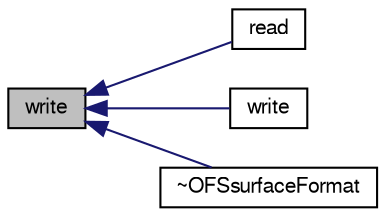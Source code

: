 digraph "write"
{
  bgcolor="transparent";
  edge [fontname="FreeSans",fontsize="10",labelfontname="FreeSans",labelfontsize="10"];
  node [fontname="FreeSans",fontsize="10",shape=record];
  rankdir="LR";
  Node383 [label="write",height=0.2,width=0.4,color="black", fillcolor="grey75", style="filled", fontcolor="black"];
  Node383 -> Node384 [dir="back",color="midnightblue",fontsize="10",style="solid",fontname="FreeSans"];
  Node384 [label="read",height=0.2,width=0.4,color="black",URL="$a29618.html#a24d92b5c3f729a8dd4695ed2225ad690",tooltip="Read UnsortedMeshedSurface. "];
  Node383 -> Node385 [dir="back",color="midnightblue",fontsize="10",style="solid",fontname="FreeSans"];
  Node385 [label="write",height=0.2,width=0.4,color="black",URL="$a29618.html#a01c3b83ec613ee5baee3f67a188e98b1",tooltip="Write object. "];
  Node383 -> Node386 [dir="back",color="midnightblue",fontsize="10",style="solid",fontname="FreeSans"];
  Node386 [label="~OFSsurfaceFormat",height=0.2,width=0.4,color="black",URL="$a29618.html#a28b0e709e3440868d7b8236967a13d4f",tooltip="Destructor. "];
}
